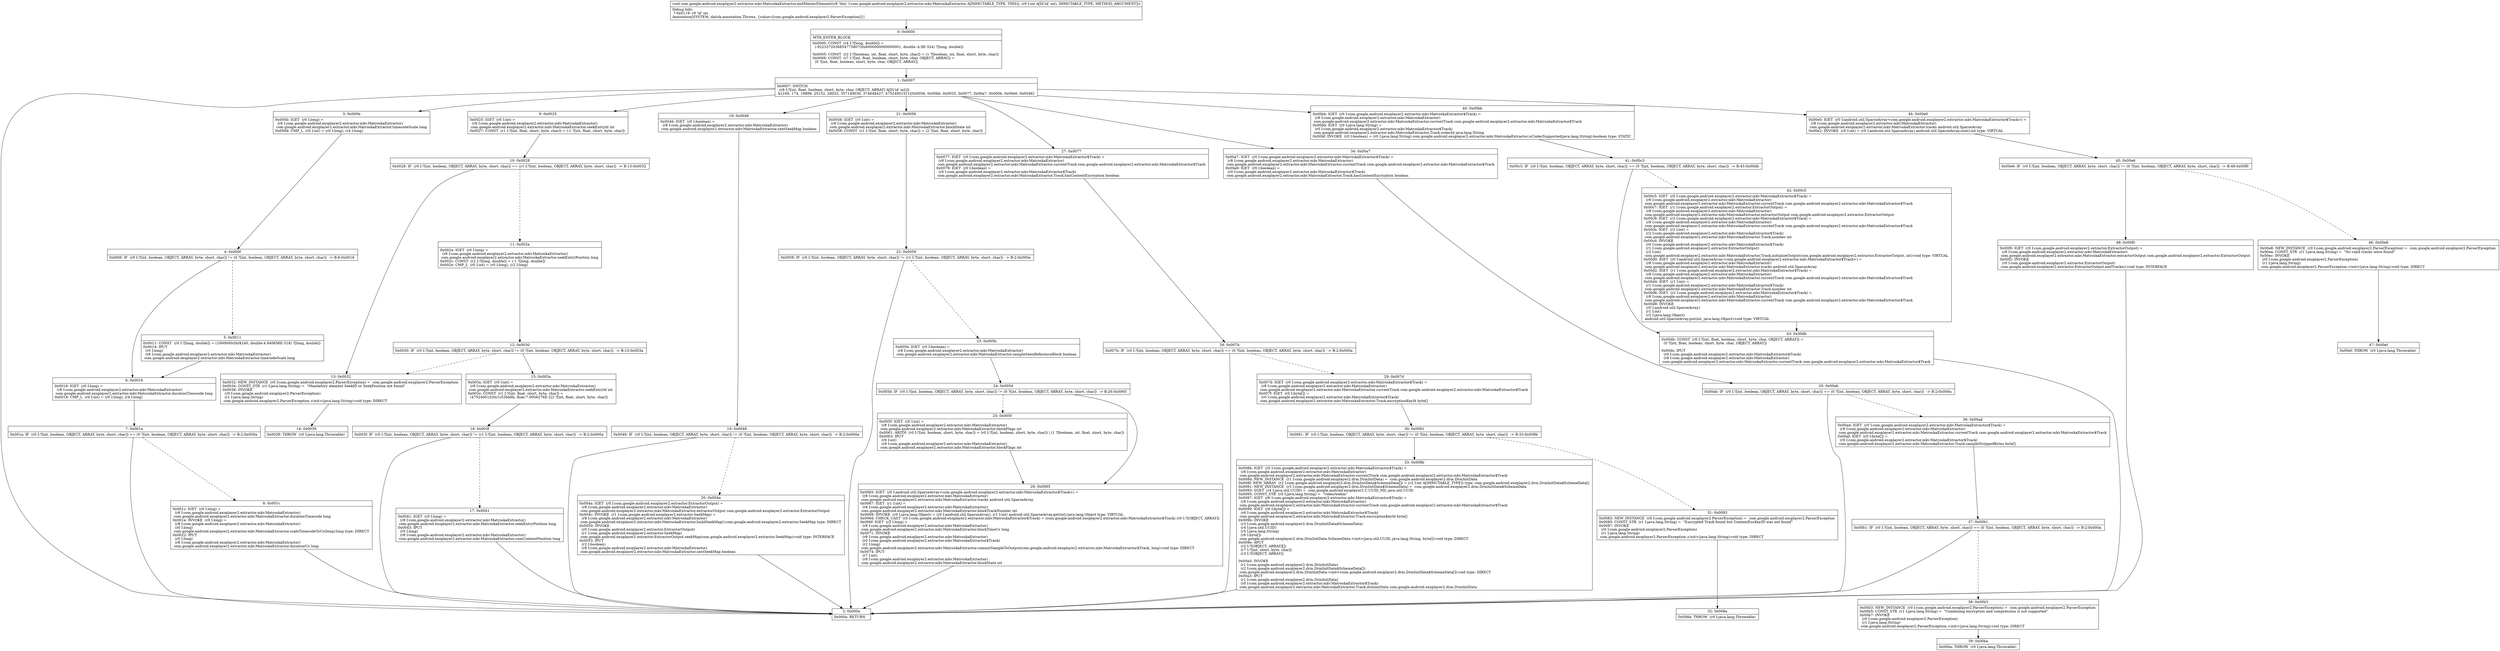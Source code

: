 digraph "CFG forcom.google.android.exoplayer2.extractor.mkv.MatroskaExtractor.endMasterElement(I)V" {
Node_0 [shape=record,label="{0\:\ 0x0000|MTH_ENTER_BLOCK\l|0x0000: CONST  (r4 I:?[long, double]) = \l  (\-9223372036854775807(0x8000000000000001, double:\-4.9E\-324) ?[long, double])\l \l0x0005: CONST  (r2 I:?[boolean, int, float, short, byte, char]) = (1 ?[boolean, int, float, short, byte, char]) \l0x0006: CONST  (r7 I:?[int, float, boolean, short, byte, char, OBJECT, ARRAY]) = \l  (0 ?[int, float, boolean, short, byte, char, OBJECT, ARRAY])\l \l}"];
Node_1 [shape=record,label="{1\:\ 0x0007|0x0007: SWITCH  \l  (r9 I:?[int, float, boolean, short, byte, char, OBJECT, ARRAY] A[D('id' int)])\l k:[160, 174, 19899, 25152, 28032, 357149030, 374648427, 475249515] t:[0x0056, 0x00bb, 0x0025, 0x0077, 0x00a7, 0x000b, 0x00e0, 0x0046] \l}"];
Node_2 [shape=record,label="{2\:\ 0x000a|0x000a: RETURN   \l}"];
Node_3 [shape=record,label="{3\:\ 0x000b|0x000b: IGET  (r0 I:long) = \l  (r8 I:com.google.android.exoplayer2.extractor.mkv.MatroskaExtractor)\l com.google.android.exoplayer2.extractor.mkv.MatroskaExtractor.timecodeScale long \l0x000d: CMP_L  (r0 I:int) = (r0 I:long), (r4 I:long) \l}"];
Node_4 [shape=record,label="{4\:\ 0x000f|0x000f: IF  (r0 I:?[int, boolean, OBJECT, ARRAY, byte, short, char]) != (0 ?[int, boolean, OBJECT, ARRAY, byte, short, char])  \-\> B:6:0x0016 \l}"];
Node_5 [shape=record,label="{5\:\ 0x0011|0x0011: CONST  (r0 I:?[long, double]) = (1000000(0xf4240, double:4.940656E\-318) ?[long, double]) \l0x0014: IPUT  \l  (r0 I:long)\l  (r8 I:com.google.android.exoplayer2.extractor.mkv.MatroskaExtractor)\l com.google.android.exoplayer2.extractor.mkv.MatroskaExtractor.timecodeScale long \l}"];
Node_6 [shape=record,label="{6\:\ 0x0016|0x0016: IGET  (r0 I:long) = \l  (r8 I:com.google.android.exoplayer2.extractor.mkv.MatroskaExtractor)\l com.google.android.exoplayer2.extractor.mkv.MatroskaExtractor.durationTimecode long \l0x0018: CMP_L  (r0 I:int) = (r0 I:long), (r4 I:long) \l}"];
Node_7 [shape=record,label="{7\:\ 0x001a|0x001a: IF  (r0 I:?[int, boolean, OBJECT, ARRAY, byte, short, char]) == (0 ?[int, boolean, OBJECT, ARRAY, byte, short, char])  \-\> B:2:0x000a \l}"];
Node_8 [shape=record,label="{8\:\ 0x001c|0x001c: IGET  (r0 I:long) = \l  (r8 I:com.google.android.exoplayer2.extractor.mkv.MatroskaExtractor)\l com.google.android.exoplayer2.extractor.mkv.MatroskaExtractor.durationTimecode long \l0x001e: INVOKE  (r0 I:long) = \l  (r8 I:com.google.android.exoplayer2.extractor.mkv.MatroskaExtractor)\l  (r0 I:long)\l com.google.android.exoplayer2.extractor.mkv.MatroskaExtractor.scaleTimecodeToUs(long):long type: DIRECT \l0x0022: IPUT  \l  (r0 I:long)\l  (r8 I:com.google.android.exoplayer2.extractor.mkv.MatroskaExtractor)\l com.google.android.exoplayer2.extractor.mkv.MatroskaExtractor.durationUs long \l}"];
Node_9 [shape=record,label="{9\:\ 0x0025|0x0025: IGET  (r0 I:int) = \l  (r8 I:com.google.android.exoplayer2.extractor.mkv.MatroskaExtractor)\l com.google.android.exoplayer2.extractor.mkv.MatroskaExtractor.seekEntryId int \l0x0027: CONST  (r1 I:?[int, float, short, byte, char]) = (\-1 ?[int, float, short, byte, char]) \l}"];
Node_10 [shape=record,label="{10\:\ 0x0028|0x0028: IF  (r0 I:?[int, boolean, OBJECT, ARRAY, byte, short, char]) == (r1 I:?[int, boolean, OBJECT, ARRAY, byte, short, char])  \-\> B:13:0x0032 \l}"];
Node_11 [shape=record,label="{11\:\ 0x002a|0x002a: IGET  (r0 I:long) = \l  (r8 I:com.google.android.exoplayer2.extractor.mkv.MatroskaExtractor)\l com.google.android.exoplayer2.extractor.mkv.MatroskaExtractor.seekEntryPosition long \l0x002c: CONST  (r2 I:?[long, double]) = (\-1 ?[long, double]) \l0x002e: CMP_L  (r0 I:int) = (r0 I:long), (r2 I:long) \l}"];
Node_12 [shape=record,label="{12\:\ 0x0030|0x0030: IF  (r0 I:?[int, boolean, OBJECT, ARRAY, byte, short, char]) != (0 ?[int, boolean, OBJECT, ARRAY, byte, short, char])  \-\> B:15:0x003a \l}"];
Node_13 [shape=record,label="{13\:\ 0x0032|0x0032: NEW_INSTANCE  (r0 I:com.google.android.exoplayer2.ParserException) =  com.google.android.exoplayer2.ParserException \l0x0034: CONST_STR  (r1 I:java.lang.String) =  \"Mandatory element SeekID or SeekPosition not found\" \l0x0036: INVOKE  \l  (r0 I:com.google.android.exoplayer2.ParserException)\l  (r1 I:java.lang.String)\l com.google.android.exoplayer2.ParserException.\<init\>(java.lang.String):void type: DIRECT \l}"];
Node_14 [shape=record,label="{14\:\ 0x0039|0x0039: THROW  (r0 I:java.lang.Throwable) \l}"];
Node_15 [shape=record,label="{15\:\ 0x003a|0x003a: IGET  (r0 I:int) = \l  (r8 I:com.google.android.exoplayer2.extractor.mkv.MatroskaExtractor)\l com.google.android.exoplayer2.extractor.mkv.MatroskaExtractor.seekEntryId int \l0x003c: CONST  (r1 I:?[int, float, short, byte, char]) = \l  (475249515(0x1c53bb6b, float:7.0056276E\-22) ?[int, float, short, byte, char])\l \l}"];
Node_16 [shape=record,label="{16\:\ 0x003f|0x003f: IF  (r0 I:?[int, boolean, OBJECT, ARRAY, byte, short, char]) != (r1 I:?[int, boolean, OBJECT, ARRAY, byte, short, char])  \-\> B:2:0x000a \l}"];
Node_17 [shape=record,label="{17\:\ 0x0041|0x0041: IGET  (r0 I:long) = \l  (r8 I:com.google.android.exoplayer2.extractor.mkv.MatroskaExtractor)\l com.google.android.exoplayer2.extractor.mkv.MatroskaExtractor.seekEntryPosition long \l0x0043: IPUT  \l  (r0 I:long)\l  (r8 I:com.google.android.exoplayer2.extractor.mkv.MatroskaExtractor)\l com.google.android.exoplayer2.extractor.mkv.MatroskaExtractor.cuesContentPosition long \l}"];
Node_18 [shape=record,label="{18\:\ 0x0046|0x0046: IGET  (r0 I:boolean) = \l  (r8 I:com.google.android.exoplayer2.extractor.mkv.MatroskaExtractor)\l com.google.android.exoplayer2.extractor.mkv.MatroskaExtractor.sentSeekMap boolean \l}"];
Node_19 [shape=record,label="{19\:\ 0x0048|0x0048: IF  (r0 I:?[int, boolean, OBJECT, ARRAY, byte, short, char]) != (0 ?[int, boolean, OBJECT, ARRAY, byte, short, char])  \-\> B:2:0x000a \l}"];
Node_20 [shape=record,label="{20\:\ 0x004a|0x004a: IGET  (r0 I:com.google.android.exoplayer2.extractor.ExtractorOutput) = \l  (r8 I:com.google.android.exoplayer2.extractor.mkv.MatroskaExtractor)\l com.google.android.exoplayer2.extractor.mkv.MatroskaExtractor.extractorOutput com.google.android.exoplayer2.extractor.ExtractorOutput \l0x004c: INVOKE  (r1 I:com.google.android.exoplayer2.extractor.SeekMap) = \l  (r8 I:com.google.android.exoplayer2.extractor.mkv.MatroskaExtractor)\l com.google.android.exoplayer2.extractor.mkv.MatroskaExtractor.buildSeekMap():com.google.android.exoplayer2.extractor.SeekMap type: DIRECT \l0x0050: INVOKE  \l  (r0 I:com.google.android.exoplayer2.extractor.ExtractorOutput)\l  (r1 I:com.google.android.exoplayer2.extractor.SeekMap)\l com.google.android.exoplayer2.extractor.ExtractorOutput.seekMap(com.google.android.exoplayer2.extractor.SeekMap):void type: INTERFACE \l0x0053: IPUT  \l  (r2 I:boolean)\l  (r8 I:com.google.android.exoplayer2.extractor.mkv.MatroskaExtractor)\l com.google.android.exoplayer2.extractor.mkv.MatroskaExtractor.sentSeekMap boolean \l}"];
Node_21 [shape=record,label="{21\:\ 0x0056|0x0056: IGET  (r0 I:int) = \l  (r8 I:com.google.android.exoplayer2.extractor.mkv.MatroskaExtractor)\l com.google.android.exoplayer2.extractor.mkv.MatroskaExtractor.blockState int \l0x0058: CONST  (r1 I:?[int, float, short, byte, char]) = (2 ?[int, float, short, byte, char]) \l}"];
Node_22 [shape=record,label="{22\:\ 0x0059|0x0059: IF  (r0 I:?[int, boolean, OBJECT, ARRAY, byte, short, char]) != (r1 I:?[int, boolean, OBJECT, ARRAY, byte, short, char])  \-\> B:2:0x000a \l}"];
Node_23 [shape=record,label="{23\:\ 0x005b|0x005b: IGET  (r0 I:boolean) = \l  (r8 I:com.google.android.exoplayer2.extractor.mkv.MatroskaExtractor)\l com.google.android.exoplayer2.extractor.mkv.MatroskaExtractor.sampleSeenReferenceBlock boolean \l}"];
Node_24 [shape=record,label="{24\:\ 0x005d|0x005d: IF  (r0 I:?[int, boolean, OBJECT, ARRAY, byte, short, char]) != (0 ?[int, boolean, OBJECT, ARRAY, byte, short, char])  \-\> B:26:0x0065 \l}"];
Node_25 [shape=record,label="{25\:\ 0x005f|0x005f: IGET  (r0 I:int) = \l  (r8 I:com.google.android.exoplayer2.extractor.mkv.MatroskaExtractor)\l com.google.android.exoplayer2.extractor.mkv.MatroskaExtractor.blockFlags int \l0x0061: ARITH  (r0 I:?[int, boolean, short, byte, char]) = (r0 I:?[int, boolean, short, byte, char]) \| (1 ?[boolean, int, float, short, byte, char]) \l0x0063: IPUT  \l  (r0 I:int)\l  (r8 I:com.google.android.exoplayer2.extractor.mkv.MatroskaExtractor)\l com.google.android.exoplayer2.extractor.mkv.MatroskaExtractor.blockFlags int \l}"];
Node_26 [shape=record,label="{26\:\ 0x0065|0x0065: IGET  (r0 I:android.util.SparseArray\<com.google.android.exoplayer2.extractor.mkv.MatroskaExtractor$Track\>) = \l  (r8 I:com.google.android.exoplayer2.extractor.mkv.MatroskaExtractor)\l com.google.android.exoplayer2.extractor.mkv.MatroskaExtractor.tracks android.util.SparseArray \l0x0067: IGET  (r1 I:int) = \l  (r8 I:com.google.android.exoplayer2.extractor.mkv.MatroskaExtractor)\l com.google.android.exoplayer2.extractor.mkv.MatroskaExtractor.blockTrackNumber int \l0x0069: INVOKE  (r0 I:java.lang.Object) = (r0 I:android.util.SparseArray), (r1 I:int) android.util.SparseArray.get(int):java.lang.Object type: VIRTUAL \l0x006d: CHECK_CAST  (r0 I:com.google.android.exoplayer2.extractor.mkv.MatroskaExtractor$Track) = (com.google.android.exoplayer2.extractor.mkv.MatroskaExtractor$Track) (r0 I:?[OBJECT, ARRAY]) \l0x006f: IGET  (r2 I:long) = \l  (r8 I:com.google.android.exoplayer2.extractor.mkv.MatroskaExtractor)\l com.google.android.exoplayer2.extractor.mkv.MatroskaExtractor.blockTimeUs long \l0x0071: INVOKE  \l  (r8 I:com.google.android.exoplayer2.extractor.mkv.MatroskaExtractor)\l  (r0 I:com.google.android.exoplayer2.extractor.mkv.MatroskaExtractor$Track)\l  (r2 I:long)\l com.google.android.exoplayer2.extractor.mkv.MatroskaExtractor.commitSampleToOutput(com.google.android.exoplayer2.extractor.mkv.MatroskaExtractor$Track, long):void type: DIRECT \l0x0074: IPUT  \l  (r7 I:int)\l  (r8 I:com.google.android.exoplayer2.extractor.mkv.MatroskaExtractor)\l com.google.android.exoplayer2.extractor.mkv.MatroskaExtractor.blockState int \l}"];
Node_27 [shape=record,label="{27\:\ 0x0077|0x0077: IGET  (r0 I:com.google.android.exoplayer2.extractor.mkv.MatroskaExtractor$Track) = \l  (r8 I:com.google.android.exoplayer2.extractor.mkv.MatroskaExtractor)\l com.google.android.exoplayer2.extractor.mkv.MatroskaExtractor.currentTrack com.google.android.exoplayer2.extractor.mkv.MatroskaExtractor$Track \l0x0079: IGET  (r0 I:boolean) = \l  (r0 I:com.google.android.exoplayer2.extractor.mkv.MatroskaExtractor$Track)\l com.google.android.exoplayer2.extractor.mkv.MatroskaExtractor.Track.hasContentEncryption boolean \l}"];
Node_28 [shape=record,label="{28\:\ 0x007b|0x007b: IF  (r0 I:?[int, boolean, OBJECT, ARRAY, byte, short, char]) == (0 ?[int, boolean, OBJECT, ARRAY, byte, short, char])  \-\> B:2:0x000a \l}"];
Node_29 [shape=record,label="{29\:\ 0x007d|0x007d: IGET  (r0 I:com.google.android.exoplayer2.extractor.mkv.MatroskaExtractor$Track) = \l  (r8 I:com.google.android.exoplayer2.extractor.mkv.MatroskaExtractor)\l com.google.android.exoplayer2.extractor.mkv.MatroskaExtractor.currentTrack com.google.android.exoplayer2.extractor.mkv.MatroskaExtractor$Track \l0x007f: IGET  (r0 I:byte[]) = \l  (r0 I:com.google.android.exoplayer2.extractor.mkv.MatroskaExtractor$Track)\l com.google.android.exoplayer2.extractor.mkv.MatroskaExtractor.Track.encryptionKeyId byte[] \l}"];
Node_30 [shape=record,label="{30\:\ 0x0081|0x0081: IF  (r0 I:?[int, boolean, OBJECT, ARRAY, byte, short, char]) != (0 ?[int, boolean, OBJECT, ARRAY, byte, short, char])  \-\> B:33:0x008b \l}"];
Node_31 [shape=record,label="{31\:\ 0x0083|0x0083: NEW_INSTANCE  (r0 I:com.google.android.exoplayer2.ParserException) =  com.google.android.exoplayer2.ParserException \l0x0085: CONST_STR  (r1 I:java.lang.String) =  \"Encrypted Track found but ContentEncKeyID was not found\" \l0x0087: INVOKE  \l  (r0 I:com.google.android.exoplayer2.ParserException)\l  (r1 I:java.lang.String)\l com.google.android.exoplayer2.ParserException.\<init\>(java.lang.String):void type: DIRECT \l}"];
Node_32 [shape=record,label="{32\:\ 0x008a|0x008a: THROW  (r0 I:java.lang.Throwable) \l}"];
Node_33 [shape=record,label="{33\:\ 0x008b|0x008b: IGET  (r0 I:com.google.android.exoplayer2.extractor.mkv.MatroskaExtractor$Track) = \l  (r8 I:com.google.android.exoplayer2.extractor.mkv.MatroskaExtractor)\l com.google.android.exoplayer2.extractor.mkv.MatroskaExtractor.currentTrack com.google.android.exoplayer2.extractor.mkv.MatroskaExtractor$Track \l0x008d: NEW_INSTANCE  (r1 I:com.google.android.exoplayer2.drm.DrmInitData) =  com.google.android.exoplayer2.drm.DrmInitData \l0x008f: NEW_ARRAY  (r2 I:com.google.android.exoplayer2.drm.DrmInitData$SchemeData[]) = (r2 I:int A[IMMUTABLE_TYPE]) type: com.google.android.exoplayer2.drm.DrmInitData$SchemeData[] \l0x0091: NEW_INSTANCE  (r3 I:com.google.android.exoplayer2.drm.DrmInitData$SchemeData) =  com.google.android.exoplayer2.drm.DrmInitData$SchemeData \l0x0093: SGET  (r4 I:java.util.UUID) =  com.google.android.exoplayer2.C.UUID_NIL java.util.UUID \l0x0095: CONST_STR  (r5 I:java.lang.String) =  \"video\/webm\" \l0x0097: IGET  (r6 I:com.google.android.exoplayer2.extractor.mkv.MatroskaExtractor$Track) = \l  (r8 I:com.google.android.exoplayer2.extractor.mkv.MatroskaExtractor)\l com.google.android.exoplayer2.extractor.mkv.MatroskaExtractor.currentTrack com.google.android.exoplayer2.extractor.mkv.MatroskaExtractor$Track \l0x0099: IGET  (r6 I:byte[]) = \l  (r6 I:com.google.android.exoplayer2.extractor.mkv.MatroskaExtractor$Track)\l com.google.android.exoplayer2.extractor.mkv.MatroskaExtractor.Track.encryptionKeyId byte[] \l0x009b: INVOKE  \l  (r3 I:com.google.android.exoplayer2.drm.DrmInitData$SchemeData)\l  (r4 I:java.util.UUID)\l  (r5 I:java.lang.String)\l  (r6 I:byte[])\l com.google.android.exoplayer2.drm.DrmInitData.SchemeData.\<init\>(java.util.UUID, java.lang.String, byte[]):void type: DIRECT \l0x009e: APUT  \l  (r2 I:?[OBJECT, ARRAY][])\l  (r7 I:?[int, short, byte, char])\l  (r3 I:?[OBJECT, ARRAY])\l \l0x00a0: INVOKE  \l  (r1 I:com.google.android.exoplayer2.drm.DrmInitData)\l  (r2 I:com.google.android.exoplayer2.drm.DrmInitData$SchemeData[])\l com.google.android.exoplayer2.drm.DrmInitData.\<init\>(com.google.android.exoplayer2.drm.DrmInitData$SchemeData[]):void type: DIRECT \l0x00a3: IPUT  \l  (r1 I:com.google.android.exoplayer2.drm.DrmInitData)\l  (r0 I:com.google.android.exoplayer2.extractor.mkv.MatroskaExtractor$Track)\l com.google.android.exoplayer2.extractor.mkv.MatroskaExtractor.Track.drmInitData com.google.android.exoplayer2.drm.DrmInitData \l}"];
Node_34 [shape=record,label="{34\:\ 0x00a7|0x00a7: IGET  (r0 I:com.google.android.exoplayer2.extractor.mkv.MatroskaExtractor$Track) = \l  (r8 I:com.google.android.exoplayer2.extractor.mkv.MatroskaExtractor)\l com.google.android.exoplayer2.extractor.mkv.MatroskaExtractor.currentTrack com.google.android.exoplayer2.extractor.mkv.MatroskaExtractor$Track \l0x00a9: IGET  (r0 I:boolean) = \l  (r0 I:com.google.android.exoplayer2.extractor.mkv.MatroskaExtractor$Track)\l com.google.android.exoplayer2.extractor.mkv.MatroskaExtractor.Track.hasContentEncryption boolean \l}"];
Node_35 [shape=record,label="{35\:\ 0x00ab|0x00ab: IF  (r0 I:?[int, boolean, OBJECT, ARRAY, byte, short, char]) == (0 ?[int, boolean, OBJECT, ARRAY, byte, short, char])  \-\> B:2:0x000a \l}"];
Node_36 [shape=record,label="{36\:\ 0x00ad|0x00ad: IGET  (r0 I:com.google.android.exoplayer2.extractor.mkv.MatroskaExtractor$Track) = \l  (r8 I:com.google.android.exoplayer2.extractor.mkv.MatroskaExtractor)\l com.google.android.exoplayer2.extractor.mkv.MatroskaExtractor.currentTrack com.google.android.exoplayer2.extractor.mkv.MatroskaExtractor$Track \l0x00af: IGET  (r0 I:byte[]) = \l  (r0 I:com.google.android.exoplayer2.extractor.mkv.MatroskaExtractor$Track)\l com.google.android.exoplayer2.extractor.mkv.MatroskaExtractor.Track.sampleStrippedBytes byte[] \l}"];
Node_37 [shape=record,label="{37\:\ 0x00b1|0x00b1: IF  (r0 I:?[int, boolean, OBJECT, ARRAY, byte, short, char]) == (0 ?[int, boolean, OBJECT, ARRAY, byte, short, char])  \-\> B:2:0x000a \l}"];
Node_38 [shape=record,label="{38\:\ 0x00b3|0x00b3: NEW_INSTANCE  (r0 I:com.google.android.exoplayer2.ParserException) =  com.google.android.exoplayer2.ParserException \l0x00b5: CONST_STR  (r1 I:java.lang.String) =  \"Combining encryption and compression is not supported\" \l0x00b7: INVOKE  \l  (r0 I:com.google.android.exoplayer2.ParserException)\l  (r1 I:java.lang.String)\l com.google.android.exoplayer2.ParserException.\<init\>(java.lang.String):void type: DIRECT \l}"];
Node_39 [shape=record,label="{39\:\ 0x00ba|0x00ba: THROW  (r0 I:java.lang.Throwable) \l}"];
Node_40 [shape=record,label="{40\:\ 0x00bb|0x00bb: IGET  (r0 I:com.google.android.exoplayer2.extractor.mkv.MatroskaExtractor$Track) = \l  (r8 I:com.google.android.exoplayer2.extractor.mkv.MatroskaExtractor)\l com.google.android.exoplayer2.extractor.mkv.MatroskaExtractor.currentTrack com.google.android.exoplayer2.extractor.mkv.MatroskaExtractor$Track \l0x00bd: IGET  (r0 I:java.lang.String) = \l  (r0 I:com.google.android.exoplayer2.extractor.mkv.MatroskaExtractor$Track)\l com.google.android.exoplayer2.extractor.mkv.MatroskaExtractor.Track.codecId java.lang.String \l0x00bf: INVOKE  (r0 I:boolean) = (r0 I:java.lang.String) com.google.android.exoplayer2.extractor.mkv.MatroskaExtractor.isCodecSupported(java.lang.String):boolean type: STATIC \l}"];
Node_41 [shape=record,label="{41\:\ 0x00c3|0x00c3: IF  (r0 I:?[int, boolean, OBJECT, ARRAY, byte, short, char]) == (0 ?[int, boolean, OBJECT, ARRAY, byte, short, char])  \-\> B:43:0x00db \l}"];
Node_42 [shape=record,label="{42\:\ 0x00c5|0x00c5: IGET  (r0 I:com.google.android.exoplayer2.extractor.mkv.MatroskaExtractor$Track) = \l  (r8 I:com.google.android.exoplayer2.extractor.mkv.MatroskaExtractor)\l com.google.android.exoplayer2.extractor.mkv.MatroskaExtractor.currentTrack com.google.android.exoplayer2.extractor.mkv.MatroskaExtractor$Track \l0x00c7: IGET  (r1 I:com.google.android.exoplayer2.extractor.ExtractorOutput) = \l  (r8 I:com.google.android.exoplayer2.extractor.mkv.MatroskaExtractor)\l com.google.android.exoplayer2.extractor.mkv.MatroskaExtractor.extractorOutput com.google.android.exoplayer2.extractor.ExtractorOutput \l0x00c9: IGET  (r2 I:com.google.android.exoplayer2.extractor.mkv.MatroskaExtractor$Track) = \l  (r8 I:com.google.android.exoplayer2.extractor.mkv.MatroskaExtractor)\l com.google.android.exoplayer2.extractor.mkv.MatroskaExtractor.currentTrack com.google.android.exoplayer2.extractor.mkv.MatroskaExtractor$Track \l0x00cb: IGET  (r2 I:int) = \l  (r2 I:com.google.android.exoplayer2.extractor.mkv.MatroskaExtractor$Track)\l com.google.android.exoplayer2.extractor.mkv.MatroskaExtractor.Track.number int \l0x00cd: INVOKE  \l  (r0 I:com.google.android.exoplayer2.extractor.mkv.MatroskaExtractor$Track)\l  (r1 I:com.google.android.exoplayer2.extractor.ExtractorOutput)\l  (r2 I:int)\l com.google.android.exoplayer2.extractor.mkv.MatroskaExtractor.Track.initializeOutput(com.google.android.exoplayer2.extractor.ExtractorOutput, int):void type: VIRTUAL \l0x00d0: IGET  (r0 I:android.util.SparseArray\<com.google.android.exoplayer2.extractor.mkv.MatroskaExtractor$Track\>) = \l  (r8 I:com.google.android.exoplayer2.extractor.mkv.MatroskaExtractor)\l com.google.android.exoplayer2.extractor.mkv.MatroskaExtractor.tracks android.util.SparseArray \l0x00d2: IGET  (r1 I:com.google.android.exoplayer2.extractor.mkv.MatroskaExtractor$Track) = \l  (r8 I:com.google.android.exoplayer2.extractor.mkv.MatroskaExtractor)\l com.google.android.exoplayer2.extractor.mkv.MatroskaExtractor.currentTrack com.google.android.exoplayer2.extractor.mkv.MatroskaExtractor$Track \l0x00d4: IGET  (r1 I:int) = \l  (r1 I:com.google.android.exoplayer2.extractor.mkv.MatroskaExtractor$Track)\l com.google.android.exoplayer2.extractor.mkv.MatroskaExtractor.Track.number int \l0x00d6: IGET  (r2 I:com.google.android.exoplayer2.extractor.mkv.MatroskaExtractor$Track) = \l  (r8 I:com.google.android.exoplayer2.extractor.mkv.MatroskaExtractor)\l com.google.android.exoplayer2.extractor.mkv.MatroskaExtractor.currentTrack com.google.android.exoplayer2.extractor.mkv.MatroskaExtractor$Track \l0x00d8: INVOKE  \l  (r0 I:android.util.SparseArray)\l  (r1 I:int)\l  (r2 I:java.lang.Object)\l android.util.SparseArray.put(int, java.lang.Object):void type: VIRTUAL \l}"];
Node_43 [shape=record,label="{43\:\ 0x00db|0x00db: CONST  (r0 I:?[int, float, boolean, short, byte, char, OBJECT, ARRAY]) = \l  (0 ?[int, float, boolean, short, byte, char, OBJECT, ARRAY])\l \l0x00dc: IPUT  \l  (r0 I:com.google.android.exoplayer2.extractor.mkv.MatroskaExtractor$Track)\l  (r8 I:com.google.android.exoplayer2.extractor.mkv.MatroskaExtractor)\l com.google.android.exoplayer2.extractor.mkv.MatroskaExtractor.currentTrack com.google.android.exoplayer2.extractor.mkv.MatroskaExtractor$Track \l}"];
Node_44 [shape=record,label="{44\:\ 0x00e0|0x00e0: IGET  (r0 I:android.util.SparseArray\<com.google.android.exoplayer2.extractor.mkv.MatroskaExtractor$Track\>) = \l  (r8 I:com.google.android.exoplayer2.extractor.mkv.MatroskaExtractor)\l com.google.android.exoplayer2.extractor.mkv.MatroskaExtractor.tracks android.util.SparseArray \l0x00e2: INVOKE  (r0 I:int) = (r0 I:android.util.SparseArray) android.util.SparseArray.size():int type: VIRTUAL \l}"];
Node_45 [shape=record,label="{45\:\ 0x00e6|0x00e6: IF  (r0 I:?[int, boolean, OBJECT, ARRAY, byte, short, char]) != (0 ?[int, boolean, OBJECT, ARRAY, byte, short, char])  \-\> B:48:0x00f0 \l}"];
Node_46 [shape=record,label="{46\:\ 0x00e8|0x00e8: NEW_INSTANCE  (r0 I:com.google.android.exoplayer2.ParserException) =  com.google.android.exoplayer2.ParserException \l0x00ea: CONST_STR  (r1 I:java.lang.String) =  \"No valid tracks were found\" \l0x00ec: INVOKE  \l  (r0 I:com.google.android.exoplayer2.ParserException)\l  (r1 I:java.lang.String)\l com.google.android.exoplayer2.ParserException.\<init\>(java.lang.String):void type: DIRECT \l}"];
Node_47 [shape=record,label="{47\:\ 0x00ef|0x00ef: THROW  (r0 I:java.lang.Throwable) \l}"];
Node_48 [shape=record,label="{48\:\ 0x00f0|0x00f0: IGET  (r0 I:com.google.android.exoplayer2.extractor.ExtractorOutput) = \l  (r8 I:com.google.android.exoplayer2.extractor.mkv.MatroskaExtractor)\l com.google.android.exoplayer2.extractor.mkv.MatroskaExtractor.extractorOutput com.google.android.exoplayer2.extractor.ExtractorOutput \l0x00f2: INVOKE  \l  (r0 I:com.google.android.exoplayer2.extractor.ExtractorOutput)\l com.google.android.exoplayer2.extractor.ExtractorOutput.endTracks():void type: INTERFACE \l}"];
MethodNode[shape=record,label="{void com.google.android.exoplayer2.extractor.mkv.MatroskaExtractor.endMasterElement((r8 'this' I:com.google.android.exoplayer2.extractor.mkv.MatroskaExtractor A[IMMUTABLE_TYPE, THIS]), (r9 I:int A[D('id' int), IMMUTABLE_TYPE, METHOD_ARGUMENT]))  | Debug Info:\l  ?\-0x0119: r9 'id' int\lAnnotation[SYSTEM, dalvik.annotation.Throws, \{value=[com.google.android.exoplayer2.ParserException]\}]\l}"];
MethodNode -> Node_0;
Node_0 -> Node_1;
Node_1 -> Node_2;
Node_1 -> Node_3;
Node_1 -> Node_9;
Node_1 -> Node_18;
Node_1 -> Node_21;
Node_1 -> Node_27;
Node_1 -> Node_34;
Node_1 -> Node_40;
Node_1 -> Node_44;
Node_3 -> Node_4;
Node_4 -> Node_5[style=dashed];
Node_4 -> Node_6;
Node_5 -> Node_6;
Node_6 -> Node_7;
Node_7 -> Node_2;
Node_7 -> Node_8[style=dashed];
Node_8 -> Node_2;
Node_9 -> Node_10;
Node_10 -> Node_11[style=dashed];
Node_10 -> Node_13;
Node_11 -> Node_12;
Node_12 -> Node_13[style=dashed];
Node_12 -> Node_15;
Node_13 -> Node_14;
Node_15 -> Node_16;
Node_16 -> Node_2;
Node_16 -> Node_17[style=dashed];
Node_17 -> Node_2;
Node_18 -> Node_19;
Node_19 -> Node_2;
Node_19 -> Node_20[style=dashed];
Node_20 -> Node_2;
Node_21 -> Node_22;
Node_22 -> Node_2;
Node_22 -> Node_23[style=dashed];
Node_23 -> Node_24;
Node_24 -> Node_25[style=dashed];
Node_24 -> Node_26;
Node_25 -> Node_26;
Node_26 -> Node_2;
Node_27 -> Node_28;
Node_28 -> Node_2;
Node_28 -> Node_29[style=dashed];
Node_29 -> Node_30;
Node_30 -> Node_31[style=dashed];
Node_30 -> Node_33;
Node_31 -> Node_32;
Node_33 -> Node_2;
Node_34 -> Node_35;
Node_35 -> Node_2;
Node_35 -> Node_36[style=dashed];
Node_36 -> Node_37;
Node_37 -> Node_2;
Node_37 -> Node_38[style=dashed];
Node_38 -> Node_39;
Node_40 -> Node_41;
Node_41 -> Node_42[style=dashed];
Node_41 -> Node_43;
Node_42 -> Node_43;
Node_43 -> Node_2;
Node_44 -> Node_45;
Node_45 -> Node_46[style=dashed];
Node_45 -> Node_48;
Node_46 -> Node_47;
Node_48 -> Node_2;
}

